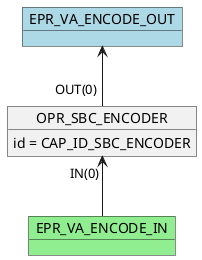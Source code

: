 @startuml

        object OPR_SBC_ENCODER
        OPR_SBC_ENCODER : id = CAP_ID_SBC_ENCODER
        object EPR_VA_ENCODE_IN #lightgreen
        OPR_SBC_ENCODER "IN(0)" <-- EPR_VA_ENCODE_IN
        object EPR_VA_ENCODE_OUT #lightblue
        EPR_VA_ENCODE_OUT <-- "OUT(0)" OPR_SBC_ENCODER
    @enduml
